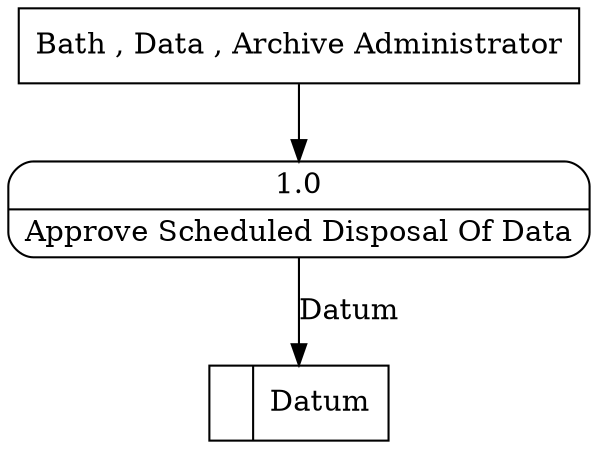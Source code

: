 digraph dfd2{ 
node[shape=record]
200 [label="<f0>  |<f1> Datum " ];
201 [label="Bath , Data , Archive Administrator" shape=box];
202 [label="{<f0> 1.0|<f1> Approve Scheduled Disposal Of Data }" shape=Mrecord];
201 -> 202
202 -> 200 [label="Datum"]
}